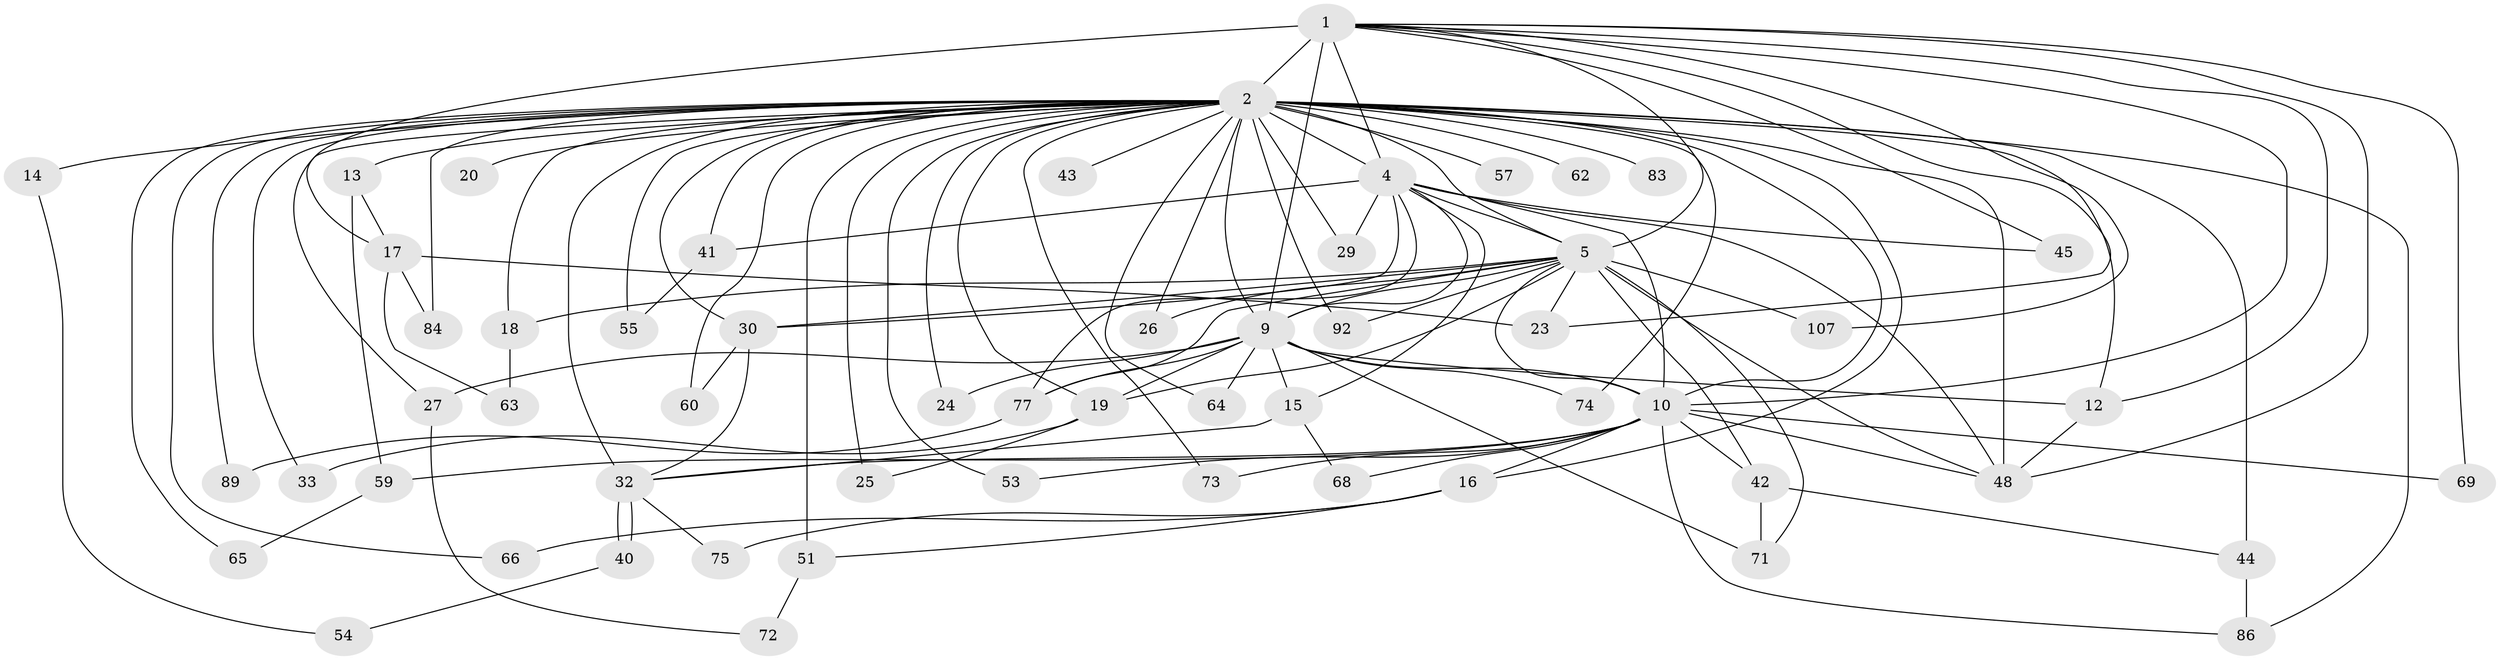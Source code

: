 // original degree distribution, {22: 0.017543859649122806, 26: 0.008771929824561403, 36: 0.008771929824561403, 16: 0.008771929824561403, 23: 0.008771929824561403, 12: 0.008771929824561403, 19: 0.008771929824561403, 18: 0.008771929824561403, 21: 0.008771929824561403, 6: 0.017543859649122806, 4: 0.07017543859649122, 5: 0.07017543859649122, 3: 0.21052631578947367, 7: 0.008771929824561403, 2: 0.5263157894736842, 8: 0.008771929824561403}
// Generated by graph-tools (version 1.1) at 2025/14/03/09/25 04:14:14]
// undirected, 57 vertices, 123 edges
graph export_dot {
graph [start="1"]
  node [color=gray90,style=filled];
  1;
  2 [super="+11+8+3+31+6+82"];
  4;
  5;
  9 [super="+80"];
  10;
  12 [super="+34"];
  13;
  14;
  15 [super="+96"];
  16 [super="+91"];
  17;
  18;
  19 [super="+21+22"];
  20 [super="+58"];
  23 [super="+37"];
  24 [super="+76"];
  25 [super="+111"];
  26;
  27;
  29;
  30 [super="+52+47"];
  32 [super="+79"];
  33;
  40;
  41;
  42;
  43;
  44 [super="+88"];
  45;
  48 [super="+61"];
  51;
  53;
  54;
  55;
  57;
  59;
  60;
  62;
  63;
  64;
  65;
  66;
  68;
  69;
  71 [super="+87"];
  72;
  73;
  74;
  75;
  77 [super="+114"];
  83;
  84;
  86 [super="+113"];
  89;
  92 [super="+98"];
  107;
  1 -- 2 [weight=9];
  1 -- 4;
  1 -- 5;
  1 -- 9;
  1 -- 10;
  1 -- 12;
  1 -- 17;
  1 -- 23 [weight=2];
  1 -- 45;
  1 -- 48 [weight=2];
  1 -- 69;
  1 -- 107;
  2 -- 4 [weight=5];
  2 -- 5 [weight=6];
  2 -- 9 [weight=6];
  2 -- 10 [weight=8];
  2 -- 13 [weight=3];
  2 -- 19 [weight=3];
  2 -- 20 [weight=2];
  2 -- 26 [weight=2];
  2 -- 27;
  2 -- 29;
  2 -- 55;
  2 -- 57 [weight=2];
  2 -- 60;
  2 -- 73;
  2 -- 89;
  2 -- 92 [weight=3];
  2 -- 24 [weight=2];
  2 -- 14 [weight=2];
  2 -- 30 [weight=2];
  2 -- 33;
  2 -- 51;
  2 -- 25 [weight=2];
  2 -- 12;
  2 -- 16 [weight=3];
  2 -- 18;
  2 -- 32 [weight=3];
  2 -- 41;
  2 -- 43;
  2 -- 44 [weight=2];
  2 -- 48 [weight=2];
  2 -- 62 [weight=2];
  2 -- 64;
  2 -- 65;
  2 -- 66;
  2 -- 74;
  2 -- 83 [weight=2];
  2 -- 84 [weight=2];
  2 -- 86;
  2 -- 53;
  4 -- 5;
  4 -- 9;
  4 -- 10;
  4 -- 15;
  4 -- 29;
  4 -- 30;
  4 -- 41;
  4 -- 45;
  4 -- 77;
  4 -- 48;
  5 -- 9 [weight=2];
  5 -- 10;
  5 -- 18;
  5 -- 26;
  5 -- 42;
  5 -- 71;
  5 -- 77;
  5 -- 92;
  5 -- 107;
  5 -- 30;
  5 -- 19 [weight=2];
  5 -- 48;
  5 -- 23;
  9 -- 10;
  9 -- 15 [weight=2];
  9 -- 19;
  9 -- 24;
  9 -- 27;
  9 -- 64;
  9 -- 71;
  9 -- 74;
  9 -- 77;
  9 -- 12;
  10 -- 16;
  10 -- 42;
  10 -- 53;
  10 -- 59;
  10 -- 68;
  10 -- 69;
  10 -- 73;
  10 -- 86;
  10 -- 48;
  10 -- 32;
  12 -- 48;
  13 -- 17;
  13 -- 59;
  14 -- 54;
  15 -- 68;
  15 -- 32;
  16 -- 51;
  16 -- 66;
  16 -- 75;
  17 -- 23;
  17 -- 63;
  17 -- 84;
  18 -- 63;
  19 -- 25;
  19 -- 33;
  27 -- 72;
  30 -- 32;
  30 -- 60;
  32 -- 40;
  32 -- 40;
  32 -- 75;
  40 -- 54;
  41 -- 55;
  42 -- 44;
  42 -- 71;
  44 -- 86;
  51 -- 72;
  59 -- 65;
  77 -- 89;
}
